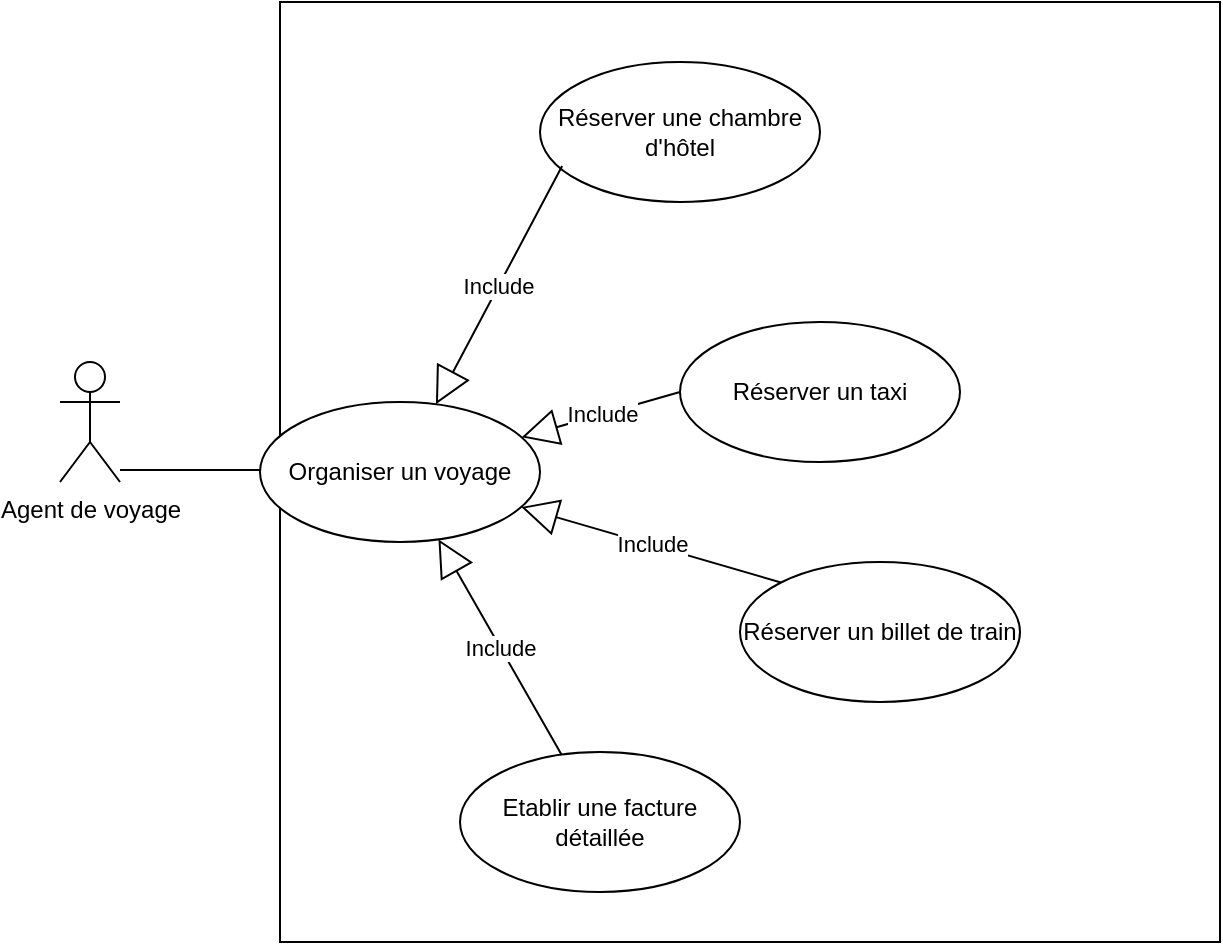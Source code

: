 <mxfile version="14.1.8" type="github">
  <diagram id="06IiAXgA8cgDI_Lxp7t8" name="Page-1">
    <mxGraphModel dx="1422" dy="762" grid="1" gridSize="10" guides="1" tooltips="1" connect="1" arrows="1" fold="1" page="1" pageScale="1" pageWidth="827" pageHeight="1169" math="0" shadow="0">
      <root>
        <mxCell id="0" />
        <mxCell id="1" parent="0" />
        <mxCell id="MXvkSPdAwNo0PrRt8lIc-1" value="" style="whiteSpace=wrap;html=1;aspect=fixed;" parent="1" vertex="1">
          <mxGeometry x="190" y="210" width="470" height="470" as="geometry" />
        </mxCell>
        <mxCell id="MXvkSPdAwNo0PrRt8lIc-2" value="Agent de voyage" style="shape=umlActor;verticalLabelPosition=bottom;verticalAlign=top;html=1;" parent="1" vertex="1">
          <mxGeometry x="80" y="390" width="30" height="60" as="geometry" />
        </mxCell>
        <mxCell id="MXvkSPdAwNo0PrRt8lIc-3" value="Organiser un voyage" style="ellipse;whiteSpace=wrap;html=1;" parent="1" vertex="1">
          <mxGeometry x="180" y="410" width="140" height="70" as="geometry" />
        </mxCell>
        <mxCell id="MXvkSPdAwNo0PrRt8lIc-4" value="Réserver une chambre d&#39;hôtel" style="ellipse;whiteSpace=wrap;html=1;" parent="1" vertex="1">
          <mxGeometry x="320" y="240" width="140" height="70" as="geometry" />
        </mxCell>
        <mxCell id="MXvkSPdAwNo0PrRt8lIc-5" value="Réserver un taxi" style="ellipse;whiteSpace=wrap;html=1;" parent="1" vertex="1">
          <mxGeometry x="390" y="370" width="140" height="70" as="geometry" />
        </mxCell>
        <mxCell id="MXvkSPdAwNo0PrRt8lIc-6" value="Réserver un billet de train" style="ellipse;whiteSpace=wrap;html=1;" parent="1" vertex="1">
          <mxGeometry x="420" y="490" width="140" height="70" as="geometry" />
        </mxCell>
        <mxCell id="MXvkSPdAwNo0PrRt8lIc-7" value="Etablir une facture détaillée" style="ellipse;whiteSpace=wrap;html=1;" parent="1" vertex="1">
          <mxGeometry x="280" y="585" width="140" height="70" as="geometry" />
        </mxCell>
        <mxCell id="fdadtWdO-n5RL9nwN0nz-4" value="" style="line;strokeWidth=1;fillColor=none;align=left;verticalAlign=middle;spacingTop=-1;spacingLeft=3;spacingRight=3;rotatable=0;labelPosition=right;points=[];portConstraint=eastwest;" vertex="1" parent="1">
          <mxGeometry x="110" y="440" width="70" height="8" as="geometry" />
        </mxCell>
        <mxCell id="fdadtWdO-n5RL9nwN0nz-6" value="Include" style="endArrow=block;endSize=16;endFill=0;html=1;exitX=0;exitY=0;exitDx=0;exitDy=0;" edge="1" parent="1" source="MXvkSPdAwNo0PrRt8lIc-6" target="MXvkSPdAwNo0PrRt8lIc-3">
          <mxGeometry width="160" relative="1" as="geometry">
            <mxPoint x="350" y="490" as="sourcePoint" />
            <mxPoint x="510" y="490" as="targetPoint" />
          </mxGeometry>
        </mxCell>
        <mxCell id="fdadtWdO-n5RL9nwN0nz-7" value="Include" style="endArrow=block;endSize=16;endFill=0;html=1;" edge="1" parent="1" source="MXvkSPdAwNo0PrRt8lIc-7" target="MXvkSPdAwNo0PrRt8lIc-3">
          <mxGeometry width="160" relative="1" as="geometry">
            <mxPoint x="450.503" y="510.251" as="sourcePoint" />
            <mxPoint x="320.58" y="472.536" as="targetPoint" />
          </mxGeometry>
        </mxCell>
        <mxCell id="fdadtWdO-n5RL9nwN0nz-8" value="Include" style="endArrow=block;endSize=16;endFill=0;html=1;exitX=0;exitY=0.5;exitDx=0;exitDy=0;" edge="1" parent="1" source="MXvkSPdAwNo0PrRt8lIc-5" target="MXvkSPdAwNo0PrRt8lIc-3">
          <mxGeometry width="160" relative="1" as="geometry">
            <mxPoint x="460.503" y="520.251" as="sourcePoint" />
            <mxPoint x="330.58" y="482.536" as="targetPoint" />
          </mxGeometry>
        </mxCell>
        <mxCell id="fdadtWdO-n5RL9nwN0nz-9" value="Include" style="endArrow=block;endSize=16;endFill=0;html=1;exitX=0.079;exitY=0.743;exitDx=0;exitDy=0;exitPerimeter=0;" edge="1" parent="1" source="MXvkSPdAwNo0PrRt8lIc-4" target="MXvkSPdAwNo0PrRt8lIc-3">
          <mxGeometry width="160" relative="1" as="geometry">
            <mxPoint x="420.003" y="507.711" as="sourcePoint" />
            <mxPoint x="290.08" y="469.996" as="targetPoint" />
          </mxGeometry>
        </mxCell>
      </root>
    </mxGraphModel>
  </diagram>
</mxfile>
